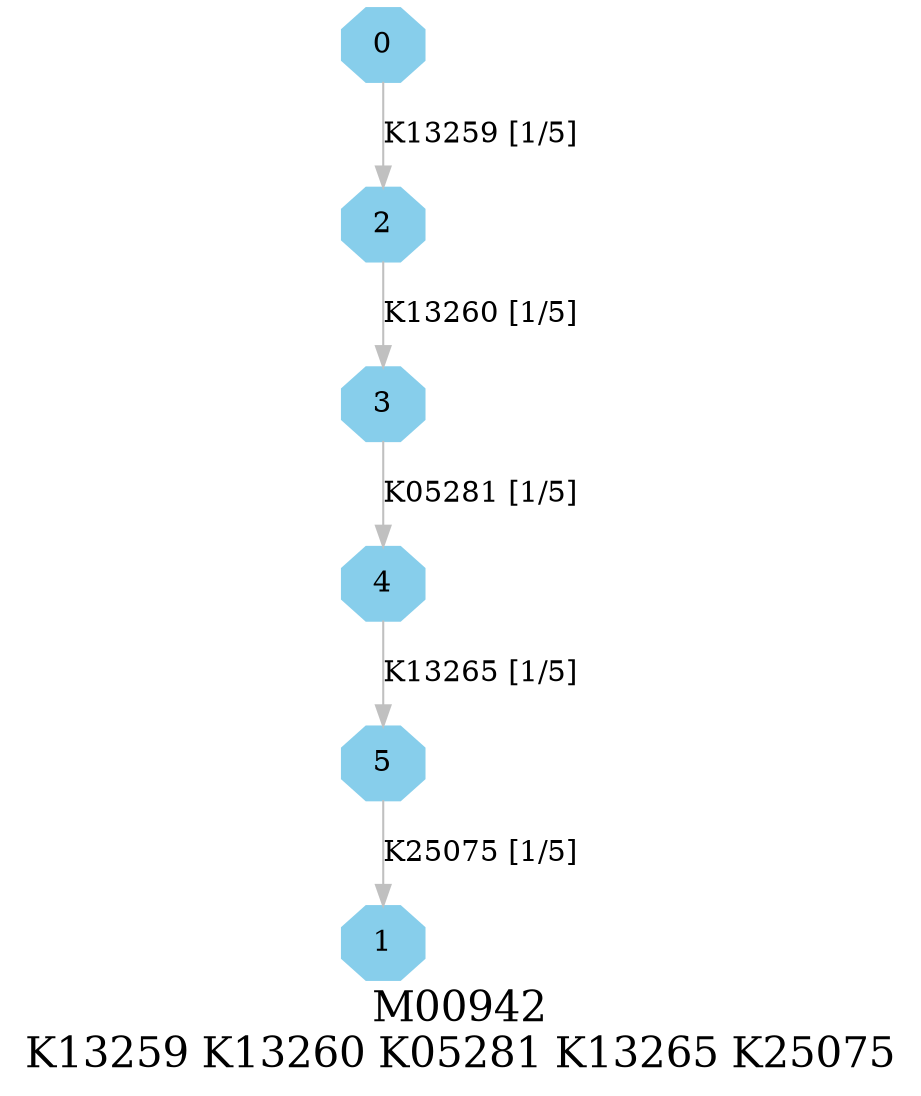 digraph G {
graph [label="M00942
K13259 K13260 K05281 K13265 K25075",fontsize=20];
node [shape=box,style=filled];
edge [len=3,color=grey];
{node [width=.3,height=.3,shape=octagon,style=filled,color=skyblue] 0 1 2 3 4 5 }
0 -> 2 [label="K13259 [1/5]"];
2 -> 3 [label="K13260 [1/5]"];
3 -> 4 [label="K05281 [1/5]"];
4 -> 5 [label="K13265 [1/5]"];
5 -> 1 [label="K25075 [1/5]"];
}